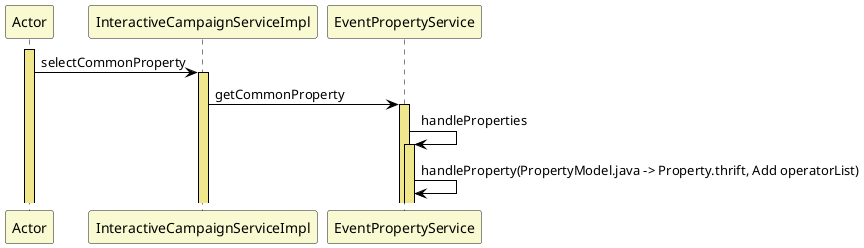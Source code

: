 @startuml
skinparam sequence {
ArrowColor black
LifeLineBorderColor black
LifeLineBackgroundColor khaki

ParticipantBackgroundColor lightgoldenrodyellow
}
activate Actor
Actor -> InteractiveCampaignServiceImpl : selectCommonProperty
activate InteractiveCampaignServiceImpl
InteractiveCampaignServiceImpl -> EventPropertyService : getCommonProperty
activate EventPropertyService
EventPropertyService -> EventPropertyService : handleProperties
activate EventPropertyService
EventPropertyService -> EventPropertyService : handleProperty(PropertyModel.java -> Property.thrift, Add operatorList)
@enduml